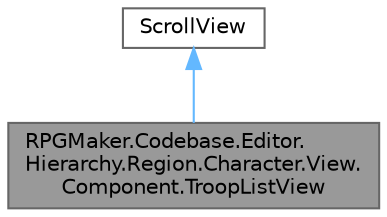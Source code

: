 digraph "RPGMaker.Codebase.Editor.Hierarchy.Region.Character.View.Component.TroopListView"
{
 // LATEX_PDF_SIZE
  bgcolor="transparent";
  edge [fontname=Helvetica,fontsize=10,labelfontname=Helvetica,labelfontsize=10];
  node [fontname=Helvetica,fontsize=10,shape=box,height=0.2,width=0.4];
  Node1 [id="Node000001",label="RPGMaker.Codebase.Editor.\lHierarchy.Region.Character.View.\lComponent.TroopListView",height=0.2,width=0.4,color="gray40", fillcolor="grey60", style="filled", fontcolor="black",tooltip="😁 敵グループリストコンポーネント (仕様上の表示不具合がある為ListViewからScrollViewに変更)"];
  Node2 -> Node1 [id="edge1_Node000001_Node000002",dir="back",color="steelblue1",style="solid",tooltip=" "];
  Node2 [id="Node000002",label="ScrollView",height=0.2,width=0.4,color="gray40", fillcolor="white", style="filled",tooltip=" "];
}
